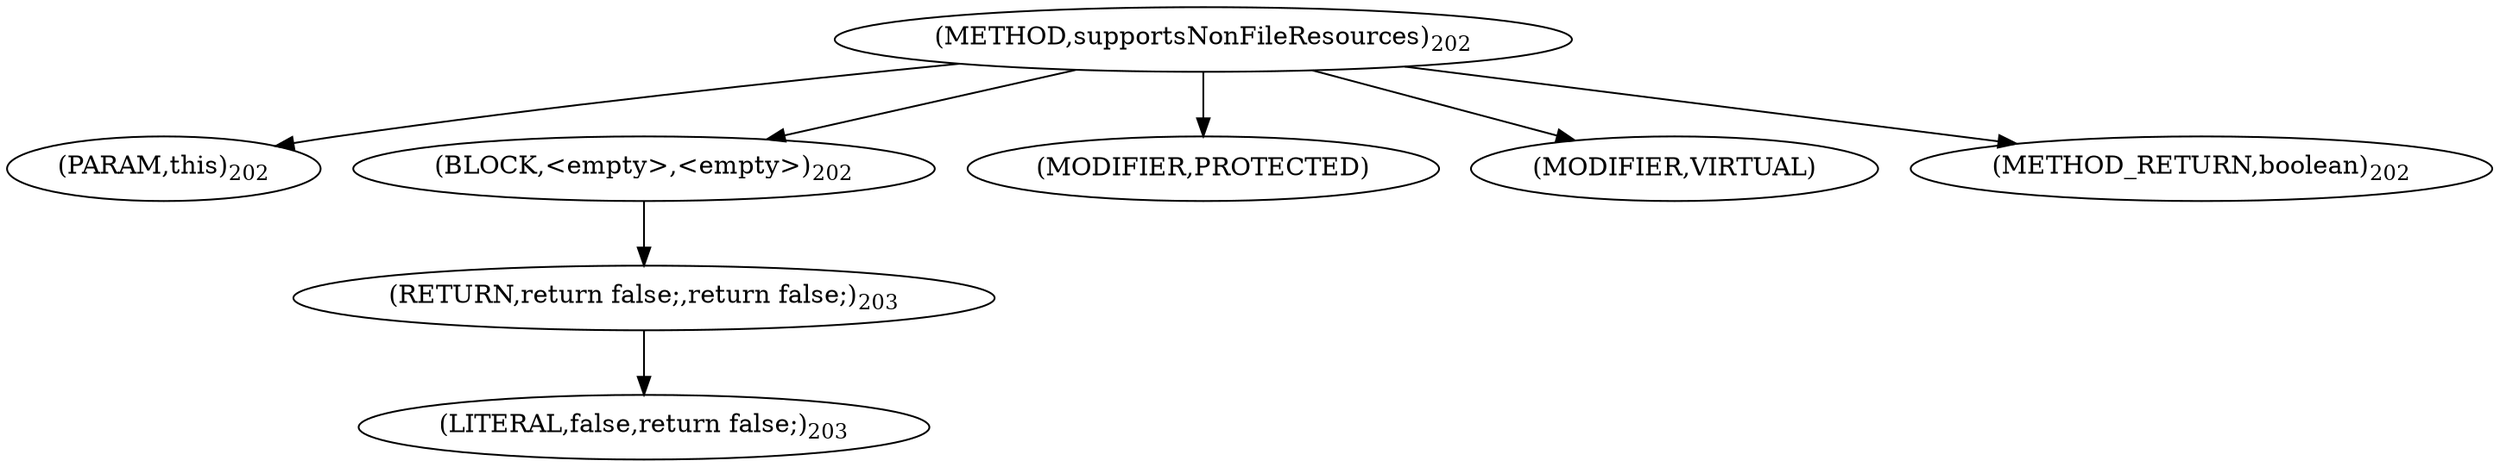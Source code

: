 digraph "supportsNonFileResources" {  
"367" [label = <(METHOD,supportsNonFileResources)<SUB>202</SUB>> ]
"368" [label = <(PARAM,this)<SUB>202</SUB>> ]
"369" [label = <(BLOCK,&lt;empty&gt;,&lt;empty&gt;)<SUB>202</SUB>> ]
"370" [label = <(RETURN,return false;,return false;)<SUB>203</SUB>> ]
"371" [label = <(LITERAL,false,return false;)<SUB>203</SUB>> ]
"372" [label = <(MODIFIER,PROTECTED)> ]
"373" [label = <(MODIFIER,VIRTUAL)> ]
"374" [label = <(METHOD_RETURN,boolean)<SUB>202</SUB>> ]
  "367" -> "368" 
  "367" -> "369" 
  "367" -> "372" 
  "367" -> "373" 
  "367" -> "374" 
  "369" -> "370" 
  "370" -> "371" 
}
